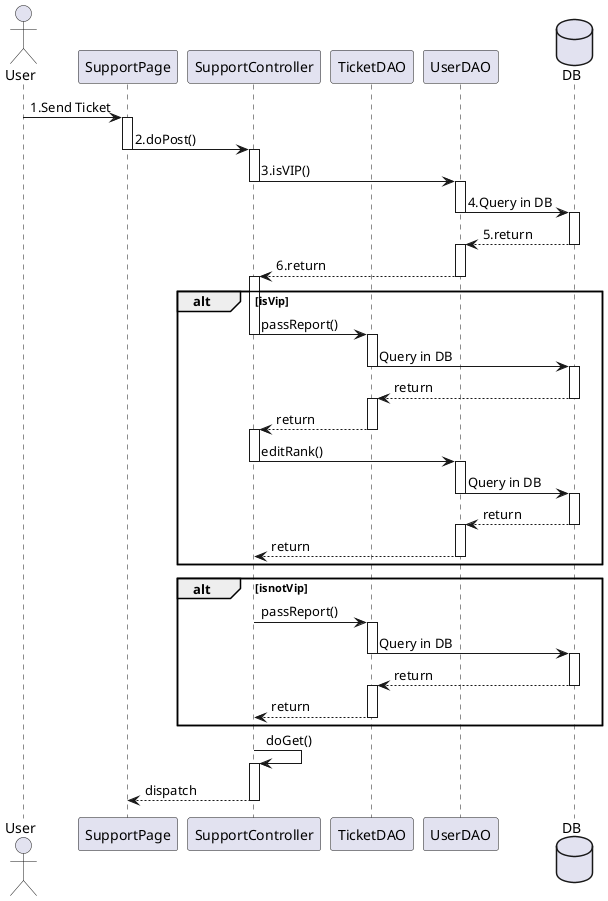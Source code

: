 @startuml

actor       User
participant SupportPage
participant SupportController
participant TicketDAO
participant UserDAO
database DB

User -> SupportPage  ++: 1.Send Ticket
SupportPage -> SupportController  --++: 2.doPost()
SupportController -> UserDAO --++: 3.isVIP()
UserDAO -> DB --++ : 4.Query in DB
DB --> UserDAO --++: 5.return
UserDAO --> SupportController --++: 6.return

alt isVip
    SupportController -> TicketDAO --++: passReport()
    TicketDAO -> DB --++ : Query in DB
    DB --> TicketDAO --++: return
    TicketDAO --> SupportController --++: return
    SupportController -> UserDAO --++: editRank()
    UserDAO -> DB --++: Query in DB
    DB --> UserDAO --++: return
    UserDAO --> SupportController --: return
end
alt isnotVip
    SupportController -> TicketDAO --++: passReport()
    TicketDAO -> DB --++ : Query in DB
    DB --> TicketDAO --++: return
    TicketDAO --> SupportController --: return
end

SupportController -> SupportController ++: doGet()
SupportController --> SupportPage -- :dispatch

@enduml